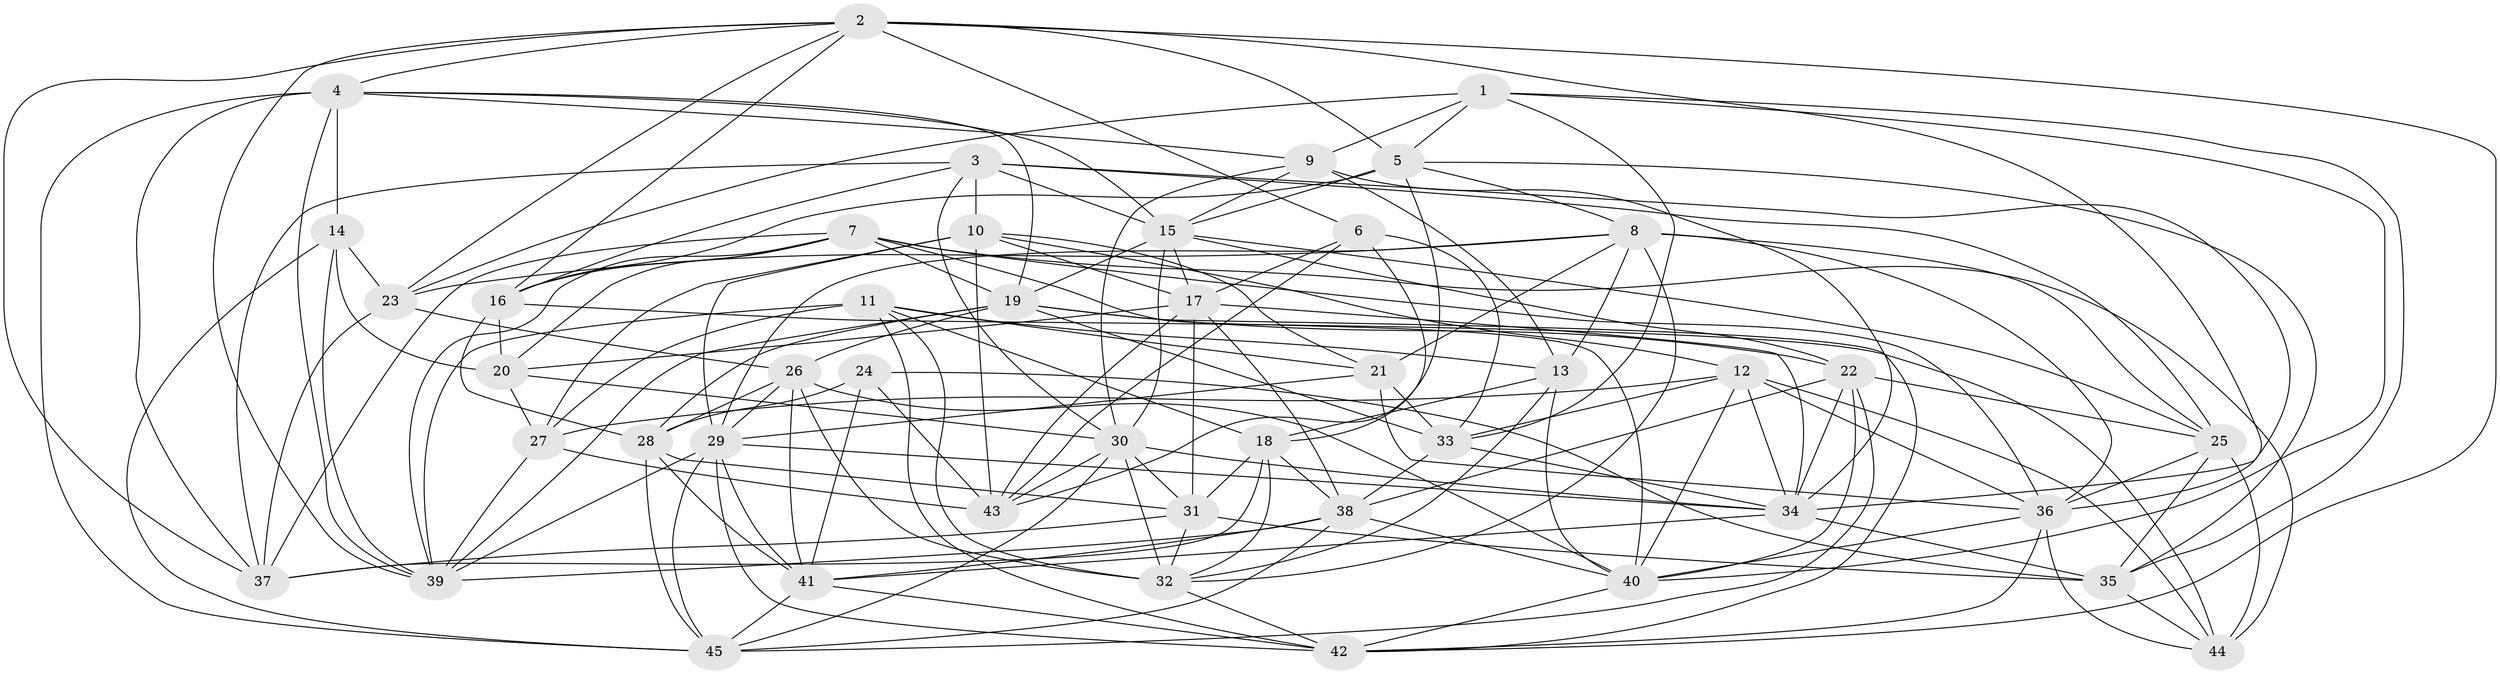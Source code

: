 // original degree distribution, {4: 1.0}
// Generated by graph-tools (version 1.1) at 2025/38/03/04/25 23:38:06]
// undirected, 45 vertices, 164 edges
graph export_dot {
  node [color=gray90,style=filled];
  1;
  2;
  3;
  4;
  5;
  6;
  7;
  8;
  9;
  10;
  11;
  12;
  13;
  14;
  15;
  16;
  17;
  18;
  19;
  20;
  21;
  22;
  23;
  24;
  25;
  26;
  27;
  28;
  29;
  30;
  31;
  32;
  33;
  34;
  35;
  36;
  37;
  38;
  39;
  40;
  41;
  42;
  43;
  44;
  45;
  1 -- 5 [weight=1.0];
  1 -- 9 [weight=1.0];
  1 -- 23 [weight=1.0];
  1 -- 33 [weight=1.0];
  1 -- 35 [weight=1.0];
  1 -- 40 [weight=1.0];
  2 -- 4 [weight=1.0];
  2 -- 5 [weight=2.0];
  2 -- 6 [weight=1.0];
  2 -- 16 [weight=1.0];
  2 -- 23 [weight=1.0];
  2 -- 34 [weight=1.0];
  2 -- 37 [weight=1.0];
  2 -- 39 [weight=1.0];
  2 -- 42 [weight=1.0];
  3 -- 10 [weight=1.0];
  3 -- 15 [weight=2.0];
  3 -- 16 [weight=1.0];
  3 -- 25 [weight=1.0];
  3 -- 30 [weight=1.0];
  3 -- 36 [weight=1.0];
  3 -- 37 [weight=1.0];
  4 -- 9 [weight=1.0];
  4 -- 14 [weight=1.0];
  4 -- 15 [weight=1.0];
  4 -- 19 [weight=1.0];
  4 -- 37 [weight=1.0];
  4 -- 39 [weight=1.0];
  4 -- 45 [weight=1.0];
  5 -- 8 [weight=1.0];
  5 -- 15 [weight=1.0];
  5 -- 16 [weight=1.0];
  5 -- 35 [weight=1.0];
  5 -- 43 [weight=1.0];
  6 -- 17 [weight=1.0];
  6 -- 18 [weight=1.0];
  6 -- 33 [weight=1.0];
  6 -- 43 [weight=2.0];
  7 -- 16 [weight=2.0];
  7 -- 19 [weight=2.0];
  7 -- 20 [weight=1.0];
  7 -- 36 [weight=1.0];
  7 -- 37 [weight=1.0];
  7 -- 39 [weight=1.0];
  7 -- 40 [weight=1.0];
  7 -- 44 [weight=1.0];
  8 -- 13 [weight=1.0];
  8 -- 21 [weight=1.0];
  8 -- 23 [weight=2.0];
  8 -- 25 [weight=1.0];
  8 -- 29 [weight=2.0];
  8 -- 32 [weight=1.0];
  8 -- 36 [weight=1.0];
  9 -- 13 [weight=1.0];
  9 -- 15 [weight=1.0];
  9 -- 30 [weight=1.0];
  9 -- 34 [weight=1.0];
  10 -- 12 [weight=1.0];
  10 -- 17 [weight=1.0];
  10 -- 21 [weight=1.0];
  10 -- 27 [weight=2.0];
  10 -- 29 [weight=1.0];
  10 -- 43 [weight=1.0];
  11 -- 13 [weight=1.0];
  11 -- 18 [weight=1.0];
  11 -- 21 [weight=1.0];
  11 -- 27 [weight=1.0];
  11 -- 32 [weight=2.0];
  11 -- 39 [weight=1.0];
  11 -- 42 [weight=1.0];
  12 -- 27 [weight=1.0];
  12 -- 33 [weight=2.0];
  12 -- 34 [weight=1.0];
  12 -- 36 [weight=1.0];
  12 -- 40 [weight=1.0];
  12 -- 44 [weight=1.0];
  13 -- 18 [weight=1.0];
  13 -- 32 [weight=1.0];
  13 -- 40 [weight=1.0];
  14 -- 20 [weight=2.0];
  14 -- 23 [weight=1.0];
  14 -- 39 [weight=1.0];
  14 -- 45 [weight=1.0];
  15 -- 17 [weight=1.0];
  15 -- 19 [weight=1.0];
  15 -- 22 [weight=1.0];
  15 -- 25 [weight=1.0];
  15 -- 30 [weight=1.0];
  16 -- 20 [weight=1.0];
  16 -- 28 [weight=1.0];
  16 -- 44 [weight=1.0];
  17 -- 20 [weight=1.0];
  17 -- 31 [weight=1.0];
  17 -- 34 [weight=1.0];
  17 -- 38 [weight=1.0];
  17 -- 43 [weight=1.0];
  18 -- 31 [weight=3.0];
  18 -- 32 [weight=1.0];
  18 -- 37 [weight=2.0];
  18 -- 38 [weight=1.0];
  19 -- 22 [weight=1.0];
  19 -- 26 [weight=1.0];
  19 -- 28 [weight=1.0];
  19 -- 33 [weight=1.0];
  19 -- 39 [weight=1.0];
  19 -- 42 [weight=1.0];
  20 -- 27 [weight=1.0];
  20 -- 30 [weight=2.0];
  21 -- 29 [weight=1.0];
  21 -- 33 [weight=1.0];
  21 -- 36 [weight=1.0];
  22 -- 25 [weight=2.0];
  22 -- 34 [weight=1.0];
  22 -- 38 [weight=1.0];
  22 -- 40 [weight=1.0];
  22 -- 45 [weight=1.0];
  23 -- 26 [weight=2.0];
  23 -- 37 [weight=1.0];
  24 -- 28 [weight=1.0];
  24 -- 35 [weight=1.0];
  24 -- 41 [weight=3.0];
  24 -- 43 [weight=1.0];
  25 -- 35 [weight=1.0];
  25 -- 36 [weight=1.0];
  25 -- 44 [weight=1.0];
  26 -- 28 [weight=2.0];
  26 -- 29 [weight=1.0];
  26 -- 32 [weight=2.0];
  26 -- 40 [weight=1.0];
  26 -- 41 [weight=1.0];
  27 -- 39 [weight=2.0];
  27 -- 43 [weight=1.0];
  28 -- 31 [weight=1.0];
  28 -- 41 [weight=1.0];
  28 -- 45 [weight=1.0];
  29 -- 34 [weight=1.0];
  29 -- 39 [weight=1.0];
  29 -- 41 [weight=1.0];
  29 -- 42 [weight=1.0];
  29 -- 45 [weight=1.0];
  30 -- 31 [weight=1.0];
  30 -- 32 [weight=1.0];
  30 -- 34 [weight=1.0];
  30 -- 43 [weight=1.0];
  30 -- 45 [weight=1.0];
  31 -- 32 [weight=1.0];
  31 -- 35 [weight=2.0];
  31 -- 37 [weight=1.0];
  32 -- 42 [weight=1.0];
  33 -- 34 [weight=1.0];
  33 -- 38 [weight=1.0];
  34 -- 35 [weight=1.0];
  34 -- 41 [weight=1.0];
  35 -- 44 [weight=1.0];
  36 -- 40 [weight=2.0];
  36 -- 42 [weight=1.0];
  36 -- 44 [weight=1.0];
  38 -- 39 [weight=1.0];
  38 -- 40 [weight=1.0];
  38 -- 41 [weight=1.0];
  38 -- 45 [weight=1.0];
  40 -- 42 [weight=1.0];
  41 -- 42 [weight=1.0];
  41 -- 45 [weight=1.0];
}
